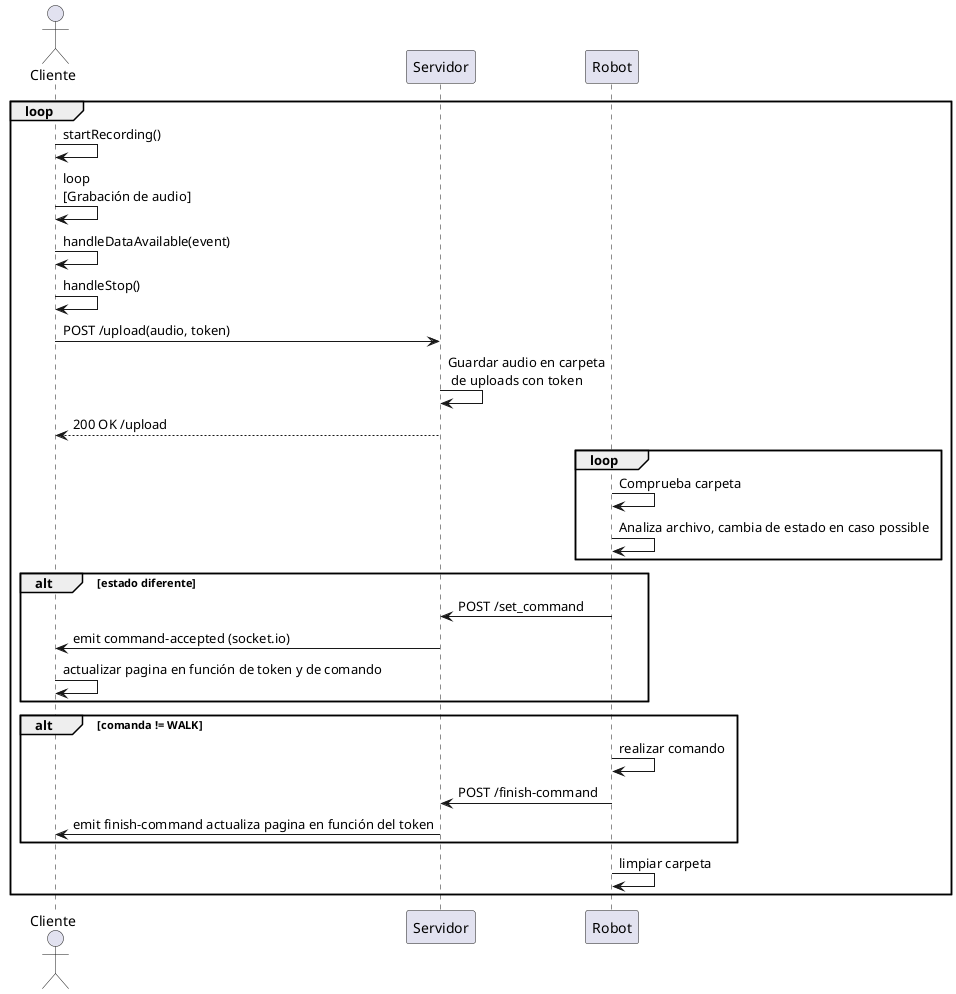 @startuml

actor Cliente
participant Servidor
participant Robot


loop
Cliente -> Cliente: startRecording()
Cliente -> Cliente: loop\n[Grabación de audio]
Cliente -> Cliente: handleDataAvailable(event)
Cliente -> Cliente: handleStop()
Cliente -> Servidor: POST /upload(audio, token)
Servidor -> Servidor: Guardar audio en carpeta\n de uploads con token
Servidor --> Cliente: 200 OK /upload

loop
    Robot -> Robot: Comprueba carpeta
    Robot -> Robot: Analiza archivo, cambia de estado en caso possible
end

alt estado diferente
    Robot -> Servidor: POST /set_command
    Servidor -> Cliente: emit command-accepted (socket.io)
    Cliente -> Cliente: actualizar pagina en función de token y de comando
end

alt comanda != WALK
    Robot -> Robot: realizar comando
    Robot -> Servidor: POST /finish-command
    Servidor -> Cliente: emit finish-command actualiza pagina en función del token

end

Robot -> Robot: limpiar carpeta
end
@enduml
